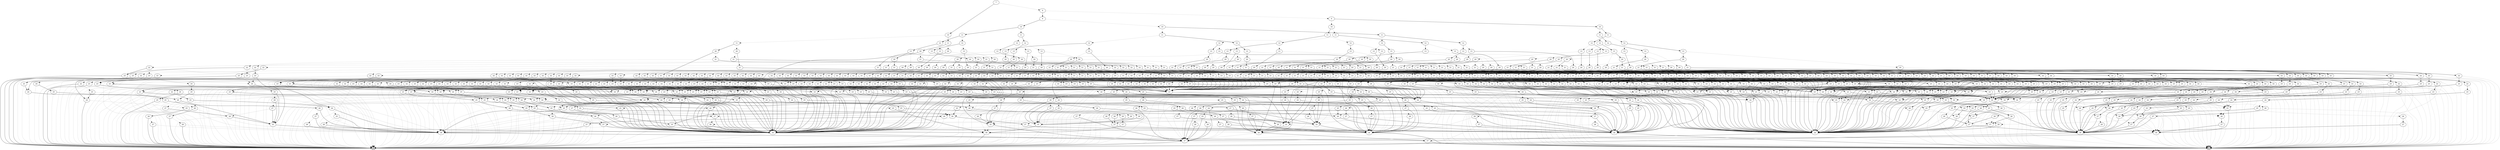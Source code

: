 digraph G {
0 [shape=box, label="0", style=filled, shape=box, height=0.3, width=0.3];
1 [shape=box, label="1", style=filled, shape=box, height=0.3, width=0.3];
20021 [label="7"];
20021 -> 19953 [style=dotted];
20021 -> 20020 [style=filled];
19953 [label="8"];
19953 -> 19823 [style=dotted];
19953 -> 19952 [style=filled];
19823 [label="9"];
19823 -> 19759 [style=dotted];
19823 -> 19822 [style=filled];
19759 [label="10"];
19759 -> 19727 [style=dotted];
19759 -> 19758 [style=filled];
19727 [label="11"];
19727 -> 19711 [style=dotted];
19727 -> 19726 [style=filled];
19711 [label="12"];
19711 -> 19703 [style=dotted];
19711 -> 19710 [style=filled];
19703 [label="13"];
19703 -> 19699 [style=dotted];
19703 -> 19702 [style=filled];
19699 [label="20"];
19699 -> 19697 [style=dotted];
19699 -> 19698 [style=filled];
19697 [label="21"];
19697 -> 18242 [style=dotted];
19697 -> 19696 [style=filled];
18242 [label="22"];
18242 -> 14771 [style=dotted];
18242 -> 14777 [style=filled];
14771 [label="23"];
14771 -> 14770 [style=dotted];
14771 -> 7104 [style=filled];
14770 [label="24"];
14770 -> 14769 [style=dotted];
14770 -> 7104 [style=filled];
14769 [label="25"];
14769 -> 14768 [style=dotted];
14769 -> 7104 [style=filled];
14768 [label="26"];
14768 -> 14767 [style=dotted];
14768 -> 7104 [style=filled];
14767 [label="27"];
14767 -> 14693 [style=dotted];
14767 -> 7104 [style=filled];
14693 [label="28"];
14693 -> 0 [style=dotted];
14693 -> 7104 [style=filled];
7104 [label="36"];
7104 -> 0 [style=dotted];
7104 -> 77 [style=filled];
77 [label="37"];
77 -> 1 [style=dotted];
77 -> 0 [style=filled];
14777 [label="23"];
14777 -> 7104 [style=dotted];
14777 -> 14776 [style=filled];
14776 [label="24"];
14776 -> 14775 [style=dotted];
14776 -> 74 [style=filled];
14775 [label="25"];
14775 -> 14774 [style=dotted];
14775 -> 74 [style=filled];
14774 [label="26"];
14774 -> 7104 [style=dotted];
14774 -> 14773 [style=filled];
14773 [label="27"];
14773 -> 7104 [style=dotted];
14773 -> 74 [style=filled];
74 [label="36"];
74 -> 0 [style=dotted];
74 -> 1 [style=filled];
19696 [label="22"];
19696 -> 16324 [style=dotted];
19696 -> 19695 [style=filled];
16324 [label="23"];
16324 -> 16323 [style=dotted];
16324 -> 8288 [style=filled];
16323 [label="24"];
16323 -> 16322 [style=dotted];
16323 -> 8288 [style=filled];
16322 [label="25"];
16322 -> 16321 [style=dotted];
16322 -> 8288 [style=filled];
16321 [label="26"];
16321 -> 16320 [style=dotted];
16321 -> 8288 [style=filled];
16320 [label="27"];
16320 -> 16319 [style=dotted];
16320 -> 8288 [style=filled];
16319 [label="28"];
16319 -> 8279 [style=dotted];
16319 -> 8288 [style=filled];
8279 [label="36"];
8279 -> 77 [style=dotted];
8279 -> 1 [style=filled];
8288 [label="36"];
8288 -> 77 [style=dotted];
8288 -> 76 [style=filled];
76 [label="37"];
76 -> 0 [style=dotted];
76 -> 1 [style=filled];
19695 [label="23"];
19695 -> 8288 [style=dotted];
19695 -> 19694 [style=filled];
19694 [label="24"];
19694 -> 19693 [style=dotted];
19694 -> 1256 [style=filled];
19693 [label="25"];
19693 -> 19692 [style=dotted];
19693 -> 1256 [style=filled];
19692 [label="26"];
19692 -> 8288 [style=dotted];
19692 -> 19691 [style=filled];
19691 [label="27"];
19691 -> 8288 [style=dotted];
19691 -> 1256 [style=filled];
1256 [label="36"];
1256 -> 77 [style=dotted];
1256 -> 0 [style=filled];
19698 [label="21"];
19698 -> 14772 [style=dotted];
19698 -> 16325 [style=filled];
14772 [label="22"];
14772 -> 14771 [style=dotted];
14772 -> 7104 [style=filled];
16325 [label="22"];
16325 -> 16324 [style=dotted];
16325 -> 8288 [style=filled];
19702 [label="20"];
19702 -> 19700 [style=dotted];
19702 -> 19701 [style=filled];
19700 [label="21"];
19700 -> 18253 [style=dotted];
19700 -> 18792 [style=filled];
18253 [label="22"];
18253 -> 14793 [style=dotted];
18253 -> 14777 [style=filled];
14793 [label="23"];
14793 -> 14792 [style=dotted];
14793 -> 7104 [style=filled];
14792 [label="24"];
14792 -> 14791 [style=dotted];
14792 -> 7104 [style=filled];
14791 [label="25"];
14791 -> 14790 [style=dotted];
14791 -> 7104 [style=filled];
14790 [label="26"];
14790 -> 14789 [style=dotted];
14790 -> 7104 [style=filled];
14789 [label="27"];
14789 -> 0 [style=dotted];
14789 -> 7104 [style=filled];
18792 [label="22"];
18792 -> 15424 [style=dotted];
18792 -> 15408 [style=filled];
15424 [label="23"];
15424 -> 15423 [style=dotted];
15424 -> 7324 [style=filled];
15423 [label="24"];
15423 -> 15422 [style=dotted];
15423 -> 7324 [style=filled];
15422 [label="25"];
15422 -> 15421 [style=dotted];
15422 -> 7324 [style=filled];
15421 [label="26"];
15421 -> 15420 [style=dotted];
15421 -> 7324 [style=filled];
15420 [label="27"];
15420 -> 1 [style=dotted];
15420 -> 7324 [style=filled];
7324 [label="36"];
7324 -> 1 [style=dotted];
7324 -> 76 [style=filled];
15408 [label="23"];
15408 -> 7324 [style=dotted];
15408 -> 15407 [style=filled];
15407 [label="24"];
15407 -> 15406 [style=dotted];
15407 -> 75 [style=filled];
15406 [label="25"];
15406 -> 15405 [style=dotted];
15406 -> 75 [style=filled];
15405 [label="26"];
15405 -> 7324 [style=dotted];
15405 -> 15404 [style=filled];
15404 [label="27"];
15404 -> 7324 [style=dotted];
15404 -> 75 [style=filled];
75 [label="36"];
75 -> 1 [style=dotted];
75 -> 0 [style=filled];
19701 [label="21"];
19701 -> 14794 [style=dotted];
19701 -> 15425 [style=filled];
14794 [label="22"];
14794 -> 14793 [style=dotted];
14794 -> 7104 [style=filled];
15425 [label="22"];
15425 -> 15424 [style=dotted];
15425 -> 7324 [style=filled];
19710 [label="13"];
19710 -> 19706 [style=dotted];
19710 -> 19709 [style=filled];
19706 [label="20"];
19706 -> 19704 [style=dotted];
19706 -> 19705 [style=filled];
19704 [label="21"];
19704 -> 14810 [style=dotted];
19704 -> 15441 [style=filled];
14810 [label="22"];
14810 -> 0 [style=dotted];
14810 -> 14809 [style=filled];
14809 [label="23"];
14809 -> 0 [style=dotted];
14809 -> 14808 [style=filled];
14808 [label="24"];
14808 -> 12520 [style=dotted];
14808 -> 14807 [style=filled];
12520 [label="25"];
12520 -> 12519 [style=dotted];
12520 -> 1317 [style=filled];
12519 [label="26"];
12519 -> 0 [style=dotted];
12519 -> 12518 [style=filled];
12518 [label="27"];
12518 -> 0 [style=dotted];
12518 -> 1317 [style=filled];
1317 [label="36"];
1317 -> 0 [style=dotted];
1317 -> 76 [style=filled];
14807 [label="25"];
14807 -> 1317 [style=dotted];
14807 -> 14806 [style=filled];
14806 [label="26"];
14806 -> 1317 [style=dotted];
14806 -> 14805 [style=filled];
14805 [label="27"];
14805 -> 1317 [style=dotted];
14805 -> 74 [style=filled];
15441 [label="22"];
15441 -> 1 [style=dotted];
15441 -> 15440 [style=filled];
15440 [label="23"];
15440 -> 1 [style=dotted];
15440 -> 15439 [style=filled];
15439 [label="24"];
15439 -> 12529 [style=dotted];
15439 -> 15438 [style=filled];
12529 [label="25"];
12529 -> 12528 [style=dotted];
12529 -> 1340 [style=filled];
12528 [label="26"];
12528 -> 1 [style=dotted];
12528 -> 12527 [style=filled];
12527 [label="27"];
12527 -> 1 [style=dotted];
12527 -> 1340 [style=filled];
1340 [label="36"];
1340 -> 1 [style=dotted];
1340 -> 77 [style=filled];
15438 [label="25"];
15438 -> 1340 [style=dotted];
15438 -> 15437 [style=filled];
15437 [label="26"];
15437 -> 1340 [style=dotted];
15437 -> 15436 [style=filled];
15436 [label="27"];
15436 -> 1340 [style=dotted];
15436 -> 75 [style=filled];
19705 [label="21"];
19705 -> 16070 [style=dotted];
19705 -> 16331 [style=filled];
16070 [label="22"];
16070 -> 0 [style=dotted];
16070 -> 15333 [style=filled];
15333 [label="23"];
15333 -> 0 [style=dotted];
15333 -> 15100 [style=filled];
15100 [label="24"];
15100 -> 0 [style=dotted];
15100 -> 14941 [style=filled];
14941 [label="25"];
14941 -> 0 [style=dotted];
14941 -> 14848 [style=filled];
14848 [label="26"];
14848 -> 0 [style=dotted];
14848 -> 14789 [style=filled];
16331 [label="22"];
16331 -> 1 [style=dotted];
16331 -> 15964 [style=filled];
15964 [label="23"];
15964 -> 1 [style=dotted];
15964 -> 15731 [style=filled];
15731 [label="24"];
15731 -> 1 [style=dotted];
15731 -> 15572 [style=filled];
15572 [label="25"];
15572 -> 1 [style=dotted];
15572 -> 15479 [style=filled];
15479 [label="26"];
15479 -> 1 [style=dotted];
15479 -> 15420 [style=filled];
19709 [label="20"];
19709 -> 19707 [style=dotted];
19709 -> 19708 [style=filled];
19707 [label="21"];
19707 -> 14825 [style=dotted];
19707 -> 15456 [style=filled];
14825 [label="22"];
14825 -> 0 [style=dotted];
14825 -> 14824 [style=filled];
14824 [label="23"];
14824 -> 0 [style=dotted];
14824 -> 14823 [style=filled];
14823 [label="24"];
14823 -> 12520 [style=dotted];
14823 -> 14822 [style=filled];
14822 [label="25"];
14822 -> 1317 [style=dotted];
14822 -> 14821 [style=filled];
14821 [label="26"];
14821 -> 1317 [style=dotted];
14821 -> 14820 [style=filled];
14820 [label="27"];
14820 -> 14819 [style=dotted];
14820 -> 74 [style=filled];
14819 [label="28"];
14819 -> 1317 [style=dotted];
14819 -> 74 [style=filled];
15456 [label="22"];
15456 -> 1 [style=dotted];
15456 -> 15455 [style=filled];
15455 [label="23"];
15455 -> 1 [style=dotted];
15455 -> 15454 [style=filled];
15454 [label="24"];
15454 -> 12529 [style=dotted];
15454 -> 15453 [style=filled];
15453 [label="25"];
15453 -> 1340 [style=dotted];
15453 -> 15452 [style=filled];
15452 [label="26"];
15452 -> 1340 [style=dotted];
15452 -> 15451 [style=filled];
15451 [label="27"];
15451 -> 15450 [style=dotted];
15451 -> 75 [style=filled];
15450 [label="28"];
15450 -> 1340 [style=dotted];
15450 -> 75 [style=filled];
19708 [label="21"];
19708 -> 16073 [style=dotted];
19708 -> 16334 [style=filled];
16073 [label="22"];
16073 -> 0 [style=dotted];
16073 -> 15327 [style=filled];
15327 [label="23"];
15327 -> 0 [style=dotted];
15327 -> 15092 [style=filled];
15092 [label="24"];
15092 -> 0 [style=dotted];
15092 -> 14931 [style=filled];
14931 [label="25"];
14931 -> 0 [style=dotted];
14931 -> 14836 [style=filled];
14836 [label="26"];
14836 -> 0 [style=dotted];
14836 -> 14767 [style=filled];
16334 [label="22"];
16334 -> 1 [style=dotted];
16334 -> 15958 [style=filled];
15958 [label="23"];
15958 -> 1 [style=dotted];
15958 -> 15723 [style=filled];
15723 [label="24"];
15723 -> 1 [style=dotted];
15723 -> 15562 [style=filled];
15562 [label="25"];
15562 -> 1 [style=dotted];
15562 -> 15467 [style=filled];
15467 [label="26"];
15467 -> 1 [style=dotted];
15467 -> 15398 [style=filled];
15398 [label="27"];
15398 -> 14703 [style=dotted];
15398 -> 7324 [style=filled];
14703 [label="28"];
14703 -> 1 [style=dotted];
14703 -> 7324 [style=filled];
19726 [label="12"];
19726 -> 19718 [style=dotted];
19726 -> 19725 [style=filled];
19718 [label="13"];
19718 -> 19714 [style=dotted];
19718 -> 19717 [style=filled];
19714 [label="20"];
19714 -> 19712 [style=dotted];
19714 -> 19713 [style=filled];
19712 [label="21"];
19712 -> 18281 [style=dotted];
19712 -> 18820 [style=filled];
18281 [label="22"];
18281 -> 14839 [style=dotted];
18281 -> 14777 [style=filled];
14839 [label="23"];
14839 -> 14838 [style=dotted];
14839 -> 7104 [style=filled];
14838 [label="24"];
14838 -> 14837 [style=dotted];
14838 -> 7104 [style=filled];
14837 [label="25"];
14837 -> 14836 [style=dotted];
14837 -> 7104 [style=filled];
18820 [label="22"];
18820 -> 15470 [style=dotted];
18820 -> 15408 [style=filled];
15470 [label="23"];
15470 -> 15469 [style=dotted];
15470 -> 7324 [style=filled];
15469 [label="24"];
15469 -> 15468 [style=dotted];
15469 -> 7324 [style=filled];
15468 [label="25"];
15468 -> 15467 [style=dotted];
15468 -> 7324 [style=filled];
19713 [label="21"];
19713 -> 14840 [style=dotted];
19713 -> 15471 [style=filled];
14840 [label="22"];
14840 -> 14839 [style=dotted];
14840 -> 7104 [style=filled];
15471 [label="22"];
15471 -> 15470 [style=dotted];
15471 -> 7324 [style=filled];
19717 [label="20"];
19717 -> 19715 [style=dotted];
19717 -> 19716 [style=filled];
19715 [label="21"];
19715 -> 18290 [style=dotted];
19715 -> 18829 [style=filled];
18290 [label="22"];
18290 -> 14851 [style=dotted];
18290 -> 14777 [style=filled];
14851 [label="23"];
14851 -> 14850 [style=dotted];
14851 -> 7104 [style=filled];
14850 [label="24"];
14850 -> 14849 [style=dotted];
14850 -> 7104 [style=filled];
14849 [label="25"];
14849 -> 14848 [style=dotted];
14849 -> 7104 [style=filled];
18829 [label="22"];
18829 -> 15482 [style=dotted];
18829 -> 15408 [style=filled];
15482 [label="23"];
15482 -> 15481 [style=dotted];
15482 -> 7324 [style=filled];
15481 [label="24"];
15481 -> 15480 [style=dotted];
15481 -> 7324 [style=filled];
15480 [label="25"];
15480 -> 15479 [style=dotted];
15480 -> 7324 [style=filled];
19716 [label="21"];
19716 -> 14852 [style=dotted];
19716 -> 15483 [style=filled];
14852 [label="22"];
14852 -> 14851 [style=dotted];
14852 -> 7104 [style=filled];
15483 [label="22"];
15483 -> 15482 [style=dotted];
15483 -> 7324 [style=filled];
19725 [label="13"];
19725 -> 19721 [style=dotted];
19725 -> 19724 [style=filled];
19721 [label="20"];
19721 -> 19719 [style=dotted];
19721 -> 19720 [style=filled];
19719 [label="21"];
19719 -> 14865 [style=dotted];
19719 -> 15496 [style=filled];
14865 [label="22"];
14865 -> 0 [style=dotted];
14865 -> 14864 [style=filled];
14864 [label="23"];
14864 -> 0 [style=dotted];
14864 -> 14863 [style=filled];
14863 [label="24"];
14863 -> 12520 [style=dotted];
14863 -> 14862 [style=filled];
14862 [label="25"];
14862 -> 1317 [style=dotted];
14862 -> 14861 [style=filled];
14861 [label="26"];
14861 -> 14805 [style=dotted];
14861 -> 74 [style=filled];
15496 [label="22"];
15496 -> 1 [style=dotted];
15496 -> 15495 [style=filled];
15495 [label="23"];
15495 -> 1 [style=dotted];
15495 -> 15494 [style=filled];
15494 [label="24"];
15494 -> 12529 [style=dotted];
15494 -> 15493 [style=filled];
15493 [label="25"];
15493 -> 1340 [style=dotted];
15493 -> 15492 [style=filled];
15492 [label="26"];
15492 -> 15436 [style=dotted];
15492 -> 75 [style=filled];
19720 [label="21"];
19720 -> 16083 [style=dotted];
19720 -> 16344 [style=filled];
16083 [label="22"];
16083 -> 0 [style=dotted];
16083 -> 15306 [style=filled];
15306 [label="23"];
15306 -> 0 [style=dotted];
15306 -> 15059 [style=filled];
15059 [label="24"];
15059 -> 0 [style=dotted];
15059 -> 14898 [style=filled];
14898 [label="25"];
14898 -> 0 [style=dotted];
14898 -> 14790 [style=filled];
16344 [label="22"];
16344 -> 1 [style=dotted];
16344 -> 15937 [style=filled];
15937 [label="23"];
15937 -> 1 [style=dotted];
15937 -> 15690 [style=filled];
15690 [label="24"];
15690 -> 1 [style=dotted];
15690 -> 15529 [style=filled];
15529 [label="25"];
15529 -> 1 [style=dotted];
15529 -> 15421 [style=filled];
19724 [label="20"];
19724 -> 19722 [style=dotted];
19724 -> 19723 [style=filled];
19722 [label="21"];
19722 -> 14877 [style=dotted];
19722 -> 15508 [style=filled];
14877 [label="22"];
14877 -> 0 [style=dotted];
14877 -> 14876 [style=filled];
14876 [label="23"];
14876 -> 0 [style=dotted];
14876 -> 14875 [style=filled];
14875 [label="24"];
14875 -> 12520 [style=dotted];
14875 -> 14874 [style=filled];
14874 [label="25"];
14874 -> 1317 [style=dotted];
14874 -> 14873 [style=filled];
14873 [label="26"];
14873 -> 14820 [style=dotted];
14873 -> 74 [style=filled];
15508 [label="22"];
15508 -> 1 [style=dotted];
15508 -> 15507 [style=filled];
15507 [label="23"];
15507 -> 1 [style=dotted];
15507 -> 15506 [style=filled];
15506 [label="24"];
15506 -> 12529 [style=dotted];
15506 -> 15505 [style=filled];
15505 [label="25"];
15505 -> 1340 [style=dotted];
15505 -> 15504 [style=filled];
15504 [label="26"];
15504 -> 15451 [style=dotted];
15504 -> 75 [style=filled];
19723 [label="21"];
19723 -> 16086 [style=dotted];
19723 -> 16347 [style=filled];
16086 [label="22"];
16086 -> 0 [style=dotted];
16086 -> 15300 [style=filled];
15300 [label="23"];
15300 -> 0 [style=dotted];
15300 -> 15051 [style=filled];
15051 [label="24"];
15051 -> 0 [style=dotted];
15051 -> 14888 [style=filled];
14888 [label="25"];
14888 -> 0 [style=dotted];
14888 -> 14768 [style=filled];
16347 [label="22"];
16347 -> 1 [style=dotted];
16347 -> 15931 [style=filled];
15931 [label="23"];
15931 -> 1 [style=dotted];
15931 -> 15682 [style=filled];
15682 [label="24"];
15682 -> 1 [style=dotted];
15682 -> 15519 [style=filled];
15519 [label="25"];
15519 -> 1 [style=dotted];
15519 -> 15399 [style=filled];
15399 [label="26"];
15399 -> 15398 [style=dotted];
15399 -> 7324 [style=filled];
19758 [label="11"];
19758 -> 19742 [style=dotted];
19758 -> 19757 [style=filled];
19742 [label="12"];
19742 -> 19734 [style=dotted];
19742 -> 19741 [style=filled];
19734 [label="13"];
19734 -> 19730 [style=dotted];
19734 -> 19733 [style=filled];
19730 [label="20"];
19730 -> 19728 [style=dotted];
19730 -> 19729 [style=filled];
19728 [label="21"];
19728 -> 18315 [style=dotted];
19728 -> 18854 [style=filled];
18315 [label="22"];
18315 -> 14890 [style=dotted];
18315 -> 14777 [style=filled];
14890 [label="23"];
14890 -> 14889 [style=dotted];
14890 -> 7104 [style=filled];
14889 [label="24"];
14889 -> 14888 [style=dotted];
14889 -> 7104 [style=filled];
18854 [label="22"];
18854 -> 15521 [style=dotted];
18854 -> 15408 [style=filled];
15521 [label="23"];
15521 -> 15520 [style=dotted];
15521 -> 7324 [style=filled];
15520 [label="24"];
15520 -> 15519 [style=dotted];
15520 -> 7324 [style=filled];
19729 [label="21"];
19729 -> 14891 [style=dotted];
19729 -> 15522 [style=filled];
14891 [label="22"];
14891 -> 14890 [style=dotted];
14891 -> 7104 [style=filled];
15522 [label="22"];
15522 -> 15521 [style=dotted];
15522 -> 7324 [style=filled];
19733 [label="20"];
19733 -> 19731 [style=dotted];
19733 -> 19732 [style=filled];
19731 [label="21"];
19731 -> 18323 [style=dotted];
19731 -> 18862 [style=filled];
18323 [label="22"];
18323 -> 14900 [style=dotted];
18323 -> 14777 [style=filled];
14900 [label="23"];
14900 -> 14899 [style=dotted];
14900 -> 7104 [style=filled];
14899 [label="24"];
14899 -> 14898 [style=dotted];
14899 -> 7104 [style=filled];
18862 [label="22"];
18862 -> 15531 [style=dotted];
18862 -> 15408 [style=filled];
15531 [label="23"];
15531 -> 15530 [style=dotted];
15531 -> 7324 [style=filled];
15530 [label="24"];
15530 -> 15529 [style=dotted];
15530 -> 7324 [style=filled];
19732 [label="21"];
19732 -> 14901 [style=dotted];
19732 -> 15532 [style=filled];
14901 [label="22"];
14901 -> 14900 [style=dotted];
14901 -> 7104 [style=filled];
15532 [label="22"];
15532 -> 15531 [style=dotted];
15532 -> 7324 [style=filled];
19741 [label="13"];
19741 -> 19737 [style=dotted];
19741 -> 19740 [style=filled];
19737 [label="20"];
19737 -> 19735 [style=dotted];
19737 -> 19736 [style=filled];
19735 [label="21"];
19735 -> 14912 [style=dotted];
19735 -> 15543 [style=filled];
14912 [label="22"];
14912 -> 0 [style=dotted];
14912 -> 14911 [style=filled];
14911 [label="23"];
14911 -> 0 [style=dotted];
14911 -> 14910 [style=filled];
14910 [label="24"];
14910 -> 12520 [style=dotted];
14910 -> 14909 [style=filled];
14909 [label="25"];
14909 -> 14806 [style=dotted];
14909 -> 74 [style=filled];
15543 [label="22"];
15543 -> 1 [style=dotted];
15543 -> 15542 [style=filled];
15542 [label="23"];
15542 -> 1 [style=dotted];
15542 -> 15541 [style=filled];
15541 [label="24"];
15541 -> 12529 [style=dotted];
15541 -> 15540 [style=filled];
15540 [label="25"];
15540 -> 15437 [style=dotted];
15540 -> 75 [style=filled];
19736 [label="21"];
19736 -> 16097 [style=dotted];
19736 -> 16358 [style=filled];
16097 [label="22"];
16097 -> 0 [style=dotted];
16097 -> 15278 [style=filled];
15278 [label="23"];
15278 -> 0 [style=dotted];
15278 -> 15021 [style=filled];
15021 [label="24"];
15021 -> 0 [style=dotted];
15021 -> 14849 [style=filled];
16358 [label="22"];
16358 -> 1 [style=dotted];
16358 -> 15909 [style=filled];
15909 [label="23"];
15909 -> 1 [style=dotted];
15909 -> 15652 [style=filled];
15652 [label="24"];
15652 -> 1 [style=dotted];
15652 -> 15480 [style=filled];
19740 [label="20"];
19740 -> 19738 [style=dotted];
19740 -> 19739 [style=filled];
19738 [label="21"];
19738 -> 14922 [style=dotted];
19738 -> 15553 [style=filled];
14922 [label="22"];
14922 -> 0 [style=dotted];
14922 -> 14921 [style=filled];
14921 [label="23"];
14921 -> 0 [style=dotted];
14921 -> 14920 [style=filled];
14920 [label="24"];
14920 -> 12520 [style=dotted];
14920 -> 14919 [style=filled];
14919 [label="25"];
14919 -> 14821 [style=dotted];
14919 -> 74 [style=filled];
15553 [label="22"];
15553 -> 1 [style=dotted];
15553 -> 15552 [style=filled];
15552 [label="23"];
15552 -> 1 [style=dotted];
15552 -> 15551 [style=filled];
15551 [label="24"];
15551 -> 12529 [style=dotted];
15551 -> 15550 [style=filled];
15550 [label="25"];
15550 -> 15452 [style=dotted];
15550 -> 75 [style=filled];
19739 [label="21"];
19739 -> 16100 [style=dotted];
19739 -> 16361 [style=filled];
16100 [label="22"];
16100 -> 0 [style=dotted];
16100 -> 15272 [style=filled];
15272 [label="23"];
15272 -> 0 [style=dotted];
15272 -> 15013 [style=filled];
15013 [label="24"];
15013 -> 0 [style=dotted];
15013 -> 14837 [style=filled];
16361 [label="22"];
16361 -> 1 [style=dotted];
16361 -> 15903 [style=filled];
15903 [label="23"];
15903 -> 1 [style=dotted];
15903 -> 15644 [style=filled];
15644 [label="24"];
15644 -> 1 [style=dotted];
15644 -> 15468 [style=filled];
19757 [label="12"];
19757 -> 19749 [style=dotted];
19757 -> 19756 [style=filled];
19749 [label="13"];
19749 -> 19745 [style=dotted];
19749 -> 19748 [style=filled];
19745 [label="20"];
19745 -> 19743 [style=dotted];
19745 -> 19744 [style=filled];
19743 [label="21"];
19743 -> 18346 [style=dotted];
19743 -> 18885 [style=filled];
18346 [label="22"];
18346 -> 14933 [style=dotted];
18346 -> 14777 [style=filled];
14933 [label="23"];
14933 -> 14932 [style=dotted];
14933 -> 7104 [style=filled];
14932 [label="24"];
14932 -> 14931 [style=dotted];
14932 -> 7104 [style=filled];
18885 [label="22"];
18885 -> 15564 [style=dotted];
18885 -> 15408 [style=filled];
15564 [label="23"];
15564 -> 15563 [style=dotted];
15564 -> 7324 [style=filled];
15563 [label="24"];
15563 -> 15562 [style=dotted];
15563 -> 7324 [style=filled];
19744 [label="21"];
19744 -> 14934 [style=dotted];
19744 -> 15565 [style=filled];
14934 [label="22"];
14934 -> 14933 [style=dotted];
14934 -> 7104 [style=filled];
15565 [label="22"];
15565 -> 15564 [style=dotted];
15565 -> 7324 [style=filled];
19748 [label="20"];
19748 -> 19746 [style=dotted];
19748 -> 19747 [style=filled];
19746 [label="21"];
19746 -> 18354 [style=dotted];
19746 -> 18893 [style=filled];
18354 [label="22"];
18354 -> 14943 [style=dotted];
18354 -> 14777 [style=filled];
14943 [label="23"];
14943 -> 14942 [style=dotted];
14943 -> 7104 [style=filled];
14942 [label="24"];
14942 -> 14941 [style=dotted];
14942 -> 7104 [style=filled];
18893 [label="22"];
18893 -> 15574 [style=dotted];
18893 -> 15408 [style=filled];
15574 [label="23"];
15574 -> 15573 [style=dotted];
15574 -> 7324 [style=filled];
15573 [label="24"];
15573 -> 15572 [style=dotted];
15573 -> 7324 [style=filled];
19747 [label="21"];
19747 -> 14944 [style=dotted];
19747 -> 15575 [style=filled];
14944 [label="22"];
14944 -> 14943 [style=dotted];
14944 -> 7104 [style=filled];
15575 [label="22"];
15575 -> 15574 [style=dotted];
15575 -> 7324 [style=filled];
19756 [label="13"];
19756 -> 19752 [style=dotted];
19756 -> 19755 [style=filled];
19752 [label="20"];
19752 -> 19750 [style=dotted];
19752 -> 19751 [style=filled];
19750 [label="21"];
19750 -> 14955 [style=dotted];
19750 -> 15586 [style=filled];
14955 [label="22"];
14955 -> 0 [style=dotted];
14955 -> 14954 [style=filled];
14954 [label="23"];
14954 -> 0 [style=dotted];
14954 -> 14953 [style=filled];
14953 [label="24"];
14953 -> 12520 [style=dotted];
14953 -> 14952 [style=filled];
14952 [label="25"];
14952 -> 14861 [style=dotted];
14952 -> 74 [style=filled];
15586 [label="22"];
15586 -> 1 [style=dotted];
15586 -> 15585 [style=filled];
15585 [label="23"];
15585 -> 1 [style=dotted];
15585 -> 15584 [style=filled];
15584 [label="24"];
15584 -> 12529 [style=dotted];
15584 -> 15583 [style=filled];
15583 [label="25"];
15583 -> 15492 [style=dotted];
15583 -> 75 [style=filled];
19751 [label="21"];
19751 -> 16110 [style=dotted];
19751 -> 16371 [style=filled];
16110 [label="22"];
16110 -> 0 [style=dotted];
16110 -> 15251 [style=filled];
15251 [label="23"];
15251 -> 0 [style=dotted];
15251 -> 14984 [style=filled];
14984 [label="24"];
14984 -> 0 [style=dotted];
14984 -> 14791 [style=filled];
16371 [label="22"];
16371 -> 1 [style=dotted];
16371 -> 15882 [style=filled];
15882 [label="23"];
15882 -> 1 [style=dotted];
15882 -> 15615 [style=filled];
15615 [label="24"];
15615 -> 1 [style=dotted];
15615 -> 15422 [style=filled];
19755 [label="20"];
19755 -> 19753 [style=dotted];
19755 -> 19754 [style=filled];
19753 [label="21"];
19753 -> 14965 [style=dotted];
19753 -> 15596 [style=filled];
14965 [label="22"];
14965 -> 0 [style=dotted];
14965 -> 14964 [style=filled];
14964 [label="23"];
14964 -> 0 [style=dotted];
14964 -> 14963 [style=filled];
14963 [label="24"];
14963 -> 12520 [style=dotted];
14963 -> 14962 [style=filled];
14962 [label="25"];
14962 -> 14873 [style=dotted];
14962 -> 74 [style=filled];
15596 [label="22"];
15596 -> 1 [style=dotted];
15596 -> 15595 [style=filled];
15595 [label="23"];
15595 -> 1 [style=dotted];
15595 -> 15594 [style=filled];
15594 [label="24"];
15594 -> 12529 [style=dotted];
15594 -> 15593 [style=filled];
15593 [label="25"];
15593 -> 15504 [style=dotted];
15593 -> 75 [style=filled];
19754 [label="21"];
19754 -> 16113 [style=dotted];
19754 -> 16374 [style=filled];
16113 [label="22"];
16113 -> 0 [style=dotted];
16113 -> 15245 [style=filled];
15245 [label="23"];
15245 -> 0 [style=dotted];
15245 -> 14976 [style=filled];
14976 [label="24"];
14976 -> 0 [style=dotted];
14976 -> 14769 [style=filled];
16374 [label="22"];
16374 -> 1 [style=dotted];
16374 -> 15876 [style=filled];
15876 [label="23"];
15876 -> 1 [style=dotted];
15876 -> 15607 [style=filled];
15607 [label="24"];
15607 -> 1 [style=dotted];
15607 -> 15400 [style=filled];
15400 [label="25"];
15400 -> 15399 [style=dotted];
15400 -> 7324 [style=filled];
19822 [label="10"];
19822 -> 19790 [style=dotted];
19822 -> 19821 [style=filled];
19790 [label="11"];
19790 -> 19774 [style=dotted];
19790 -> 19789 [style=filled];
19774 [label="12"];
19774 -> 19766 [style=dotted];
19774 -> 19773 [style=filled];
19766 [label="13"];
19766 -> 19762 [style=dotted];
19766 -> 19765 [style=filled];
19762 [label="20"];
19762 -> 19760 [style=dotted];
19762 -> 19761 [style=filled];
19760 [label="21"];
19760 -> 18379 [style=dotted];
19760 -> 18918 [style=filled];
18379 [label="22"];
18379 -> 14977 [style=dotted];
18379 -> 14777 [style=filled];
14977 [label="23"];
14977 -> 14976 [style=dotted];
14977 -> 7104 [style=filled];
18918 [label="22"];
18918 -> 15608 [style=dotted];
18918 -> 15408 [style=filled];
15608 [label="23"];
15608 -> 15607 [style=dotted];
15608 -> 7324 [style=filled];
19761 [label="21"];
19761 -> 14978 [style=dotted];
19761 -> 15609 [style=filled];
14978 [label="22"];
14978 -> 14977 [style=dotted];
14978 -> 7104 [style=filled];
15609 [label="22"];
15609 -> 15608 [style=dotted];
15609 -> 7324 [style=filled];
19765 [label="20"];
19765 -> 19763 [style=dotted];
19765 -> 19764 [style=filled];
19763 [label="21"];
19763 -> 18386 [style=dotted];
19763 -> 18925 [style=filled];
18386 [label="22"];
18386 -> 14985 [style=dotted];
18386 -> 14777 [style=filled];
14985 [label="23"];
14985 -> 14984 [style=dotted];
14985 -> 7104 [style=filled];
18925 [label="22"];
18925 -> 15616 [style=dotted];
18925 -> 15408 [style=filled];
15616 [label="23"];
15616 -> 15615 [style=dotted];
15616 -> 7324 [style=filled];
19764 [label="21"];
19764 -> 14986 [style=dotted];
19764 -> 15617 [style=filled];
14986 [label="22"];
14986 -> 14985 [style=dotted];
14986 -> 7104 [style=filled];
15617 [label="22"];
15617 -> 15616 [style=dotted];
15617 -> 7324 [style=filled];
19773 [label="13"];
19773 -> 19769 [style=dotted];
19773 -> 19772 [style=filled];
19769 [label="20"];
19769 -> 19767 [style=dotted];
19769 -> 19768 [style=filled];
19767 [label="21"];
19767 -> 14996 [style=dotted];
19767 -> 15627 [style=filled];
14996 [label="22"];
14996 -> 0 [style=dotted];
14996 -> 14995 [style=filled];
14995 [label="23"];
14995 -> 0 [style=dotted];
14995 -> 14994 [style=filled];
14994 [label="24"];
14994 -> 14993 [style=dotted];
14994 -> 74 [style=filled];
14993 [label="25"];
14993 -> 12519 [style=dotted];
14993 -> 14806 [style=filled];
15627 [label="22"];
15627 -> 1 [style=dotted];
15627 -> 15626 [style=filled];
15626 [label="23"];
15626 -> 1 [style=dotted];
15626 -> 15625 [style=filled];
15625 [label="24"];
15625 -> 15624 [style=dotted];
15625 -> 75 [style=filled];
15624 [label="25"];
15624 -> 12528 [style=dotted];
15624 -> 15437 [style=filled];
19768 [label="21"];
19768 -> 16125 [style=dotted];
19768 -> 16386 [style=filled];
16125 [label="22"];
16125 -> 0 [style=dotted];
16125 -> 15222 [style=filled];
15222 [label="23"];
15222 -> 0 [style=dotted];
15222 -> 14942 [style=filled];
16386 [label="22"];
16386 -> 1 [style=dotted];
16386 -> 15853 [style=filled];
15853 [label="23"];
15853 -> 1 [style=dotted];
15853 -> 15573 [style=filled];
19772 [label="20"];
19772 -> 19770 [style=dotted];
19772 -> 19771 [style=filled];
19770 [label="21"];
19770 -> 15005 [style=dotted];
19770 -> 15636 [style=filled];
15005 [label="22"];
15005 -> 0 [style=dotted];
15005 -> 15004 [style=filled];
15004 [label="23"];
15004 -> 0 [style=dotted];
15004 -> 15003 [style=filled];
15003 [label="24"];
15003 -> 15002 [style=dotted];
15003 -> 74 [style=filled];
15002 [label="25"];
15002 -> 12519 [style=dotted];
15002 -> 14821 [style=filled];
15636 [label="22"];
15636 -> 1 [style=dotted];
15636 -> 15635 [style=filled];
15635 [label="23"];
15635 -> 1 [style=dotted];
15635 -> 15634 [style=filled];
15634 [label="24"];
15634 -> 15633 [style=dotted];
15634 -> 75 [style=filled];
15633 [label="25"];
15633 -> 12528 [style=dotted];
15633 -> 15452 [style=filled];
19771 [label="21"];
19771 -> 16128 [style=dotted];
19771 -> 16389 [style=filled];
16128 [label="22"];
16128 -> 0 [style=dotted];
16128 -> 15216 [style=filled];
15216 [label="23"];
15216 -> 0 [style=dotted];
15216 -> 14932 [style=filled];
16389 [label="22"];
16389 -> 1 [style=dotted];
16389 -> 15847 [style=filled];
15847 [label="23"];
15847 -> 1 [style=dotted];
15847 -> 15563 [style=filled];
19789 [label="12"];
19789 -> 19781 [style=dotted];
19789 -> 19788 [style=filled];
19781 [label="13"];
19781 -> 19777 [style=dotted];
19781 -> 19780 [style=filled];
19777 [label="20"];
19777 -> 19775 [style=dotted];
19777 -> 19776 [style=filled];
19775 [label="21"];
19775 -> 18410 [style=dotted];
19775 -> 18949 [style=filled];
18410 [label="22"];
18410 -> 15014 [style=dotted];
18410 -> 14777 [style=filled];
15014 [label="23"];
15014 -> 15013 [style=dotted];
15014 -> 7104 [style=filled];
18949 [label="22"];
18949 -> 15645 [style=dotted];
18949 -> 15408 [style=filled];
15645 [label="23"];
15645 -> 15644 [style=dotted];
15645 -> 7324 [style=filled];
19776 [label="21"];
19776 -> 15015 [style=dotted];
19776 -> 15646 [style=filled];
15015 [label="22"];
15015 -> 15014 [style=dotted];
15015 -> 7104 [style=filled];
15646 [label="22"];
15646 -> 15645 [style=dotted];
15646 -> 7324 [style=filled];
19780 [label="20"];
19780 -> 19778 [style=dotted];
19780 -> 19779 [style=filled];
19778 [label="21"];
19778 -> 18417 [style=dotted];
19778 -> 18956 [style=filled];
18417 [label="22"];
18417 -> 15022 [style=dotted];
18417 -> 14777 [style=filled];
15022 [label="23"];
15022 -> 15021 [style=dotted];
15022 -> 7104 [style=filled];
18956 [label="22"];
18956 -> 15653 [style=dotted];
18956 -> 15408 [style=filled];
15653 [label="23"];
15653 -> 15652 [style=dotted];
15653 -> 7324 [style=filled];
19779 [label="21"];
19779 -> 15023 [style=dotted];
19779 -> 15654 [style=filled];
15023 [label="22"];
15023 -> 15022 [style=dotted];
15023 -> 7104 [style=filled];
15654 [label="22"];
15654 -> 15653 [style=dotted];
15654 -> 7324 [style=filled];
19788 [label="13"];
19788 -> 19784 [style=dotted];
19788 -> 19787 [style=filled];
19784 [label="20"];
19784 -> 19782 [style=dotted];
19784 -> 19783 [style=filled];
19782 [label="21"];
19782 -> 15033 [style=dotted];
19782 -> 15664 [style=filled];
15033 [label="22"];
15033 -> 0 [style=dotted];
15033 -> 15032 [style=filled];
15032 [label="23"];
15032 -> 0 [style=dotted];
15032 -> 15031 [style=filled];
15031 [label="24"];
15031 -> 15030 [style=dotted];
15031 -> 74 [style=filled];
15030 [label="25"];
15030 -> 12519 [style=dotted];
15030 -> 14861 [style=filled];
15664 [label="22"];
15664 -> 1 [style=dotted];
15664 -> 15663 [style=filled];
15663 [label="23"];
15663 -> 1 [style=dotted];
15663 -> 15662 [style=filled];
15662 [label="24"];
15662 -> 15661 [style=dotted];
15662 -> 75 [style=filled];
15661 [label="25"];
15661 -> 12528 [style=dotted];
15661 -> 15492 [style=filled];
19783 [label="21"];
19783 -> 16138 [style=dotted];
19783 -> 16399 [style=filled];
16138 [label="22"];
16138 -> 0 [style=dotted];
16138 -> 15195 [style=filled];
15195 [label="23"];
15195 -> 0 [style=dotted];
15195 -> 14899 [style=filled];
16399 [label="22"];
16399 -> 1 [style=dotted];
16399 -> 15826 [style=filled];
15826 [label="23"];
15826 -> 1 [style=dotted];
15826 -> 15530 [style=filled];
19787 [label="20"];
19787 -> 19785 [style=dotted];
19787 -> 19786 [style=filled];
19785 [label="21"];
19785 -> 15042 [style=dotted];
19785 -> 15673 [style=filled];
15042 [label="22"];
15042 -> 0 [style=dotted];
15042 -> 15041 [style=filled];
15041 [label="23"];
15041 -> 0 [style=dotted];
15041 -> 15040 [style=filled];
15040 [label="24"];
15040 -> 15039 [style=dotted];
15040 -> 74 [style=filled];
15039 [label="25"];
15039 -> 12519 [style=dotted];
15039 -> 14873 [style=filled];
15673 [label="22"];
15673 -> 1 [style=dotted];
15673 -> 15672 [style=filled];
15672 [label="23"];
15672 -> 1 [style=dotted];
15672 -> 15671 [style=filled];
15671 [label="24"];
15671 -> 15670 [style=dotted];
15671 -> 75 [style=filled];
15670 [label="25"];
15670 -> 12528 [style=dotted];
15670 -> 15504 [style=filled];
19786 [label="21"];
19786 -> 16141 [style=dotted];
19786 -> 16402 [style=filled];
16141 [label="22"];
16141 -> 0 [style=dotted];
16141 -> 15189 [style=filled];
15189 [label="23"];
15189 -> 0 [style=dotted];
15189 -> 14889 [style=filled];
16402 [label="22"];
16402 -> 1 [style=dotted];
16402 -> 15820 [style=filled];
15820 [label="23"];
15820 -> 1 [style=dotted];
15820 -> 15520 [style=filled];
19821 [label="11"];
19821 -> 19805 [style=dotted];
19821 -> 19820 [style=filled];
19805 [label="12"];
19805 -> 19797 [style=dotted];
19805 -> 19804 [style=filled];
19797 [label="13"];
19797 -> 19793 [style=dotted];
19797 -> 19796 [style=filled];
19793 [label="20"];
19793 -> 19791 [style=dotted];
19793 -> 19792 [style=filled];
19791 [label="21"];
19791 -> 18442 [style=dotted];
19791 -> 18981 [style=filled];
18442 [label="22"];
18442 -> 15052 [style=dotted];
18442 -> 14777 [style=filled];
15052 [label="23"];
15052 -> 15051 [style=dotted];
15052 -> 7104 [style=filled];
18981 [label="22"];
18981 -> 15683 [style=dotted];
18981 -> 15408 [style=filled];
15683 [label="23"];
15683 -> 15682 [style=dotted];
15683 -> 7324 [style=filled];
19792 [label="21"];
19792 -> 15053 [style=dotted];
19792 -> 15684 [style=filled];
15053 [label="22"];
15053 -> 15052 [style=dotted];
15053 -> 7104 [style=filled];
15684 [label="22"];
15684 -> 15683 [style=dotted];
15684 -> 7324 [style=filled];
19796 [label="20"];
19796 -> 19794 [style=dotted];
19796 -> 19795 [style=filled];
19794 [label="21"];
19794 -> 18449 [style=dotted];
19794 -> 18988 [style=filled];
18449 [label="22"];
18449 -> 15060 [style=dotted];
18449 -> 14777 [style=filled];
15060 [label="23"];
15060 -> 15059 [style=dotted];
15060 -> 7104 [style=filled];
18988 [label="22"];
18988 -> 15691 [style=dotted];
18988 -> 15408 [style=filled];
15691 [label="23"];
15691 -> 15690 [style=dotted];
15691 -> 7324 [style=filled];
19795 [label="21"];
19795 -> 15061 [style=dotted];
19795 -> 15692 [style=filled];
15061 [label="22"];
15061 -> 15060 [style=dotted];
15061 -> 7104 [style=filled];
15692 [label="22"];
15692 -> 15691 [style=dotted];
15692 -> 7324 [style=filled];
19804 [label="13"];
19804 -> 19800 [style=dotted];
19804 -> 19803 [style=filled];
19800 [label="20"];
19800 -> 19798 [style=dotted];
19800 -> 19799 [style=filled];
19798 [label="21"];
19798 -> 15073 [style=dotted];
19798 -> 15704 [style=filled];
15073 [label="22"];
15073 -> 0 [style=dotted];
15073 -> 15072 [style=filled];
15072 [label="23"];
15072 -> 0 [style=dotted];
15072 -> 15071 [style=filled];
15071 [label="24"];
15071 -> 15070 [style=dotted];
15071 -> 74 [style=filled];
15070 [label="25"];
15070 -> 15069 [style=dotted];
15070 -> 74 [style=filled];
15069 [label="26"];
15069 -> 0 [style=dotted];
15069 -> 15068 [style=filled];
15068 [label="27"];
15068 -> 0 [style=dotted];
15068 -> 74 [style=filled];
15704 [label="22"];
15704 -> 1 [style=dotted];
15704 -> 15703 [style=filled];
15703 [label="23"];
15703 -> 1 [style=dotted];
15703 -> 15702 [style=filled];
15702 [label="24"];
15702 -> 15701 [style=dotted];
15702 -> 75 [style=filled];
15701 [label="25"];
15701 -> 15700 [style=dotted];
15701 -> 75 [style=filled];
15700 [label="26"];
15700 -> 1 [style=dotted];
15700 -> 15699 [style=filled];
15699 [label="27"];
15699 -> 1 [style=dotted];
15699 -> 75 [style=filled];
19799 [label="21"];
19799 -> 16152 [style=dotted];
19799 -> 16413 [style=filled];
16152 [label="22"];
16152 -> 0 [style=dotted];
16152 -> 15167 [style=filled];
15167 [label="23"];
15167 -> 0 [style=dotted];
15167 -> 14850 [style=filled];
16413 [label="22"];
16413 -> 1 [style=dotted];
16413 -> 15798 [style=filled];
15798 [label="23"];
15798 -> 1 [style=dotted];
15798 -> 15481 [style=filled];
19803 [label="20"];
19803 -> 19801 [style=dotted];
19803 -> 19802 [style=filled];
19801 [label="21"];
19801 -> 15084 [style=dotted];
19801 -> 15715 [style=filled];
15084 [label="22"];
15084 -> 0 [style=dotted];
15084 -> 15083 [style=filled];
15083 [label="23"];
15083 -> 0 [style=dotted];
15083 -> 15082 [style=filled];
15082 [label="24"];
15082 -> 15081 [style=dotted];
15082 -> 74 [style=filled];
15081 [label="25"];
15081 -> 15080 [style=dotted];
15081 -> 74 [style=filled];
15080 [label="26"];
15080 -> 0 [style=dotted];
15080 -> 15079 [style=filled];
15079 [label="27"];
15079 -> 14693 [style=dotted];
15079 -> 74 [style=filled];
15715 [label="22"];
15715 -> 1 [style=dotted];
15715 -> 15714 [style=filled];
15714 [label="23"];
15714 -> 1 [style=dotted];
15714 -> 15713 [style=filled];
15713 [label="24"];
15713 -> 15712 [style=dotted];
15713 -> 75 [style=filled];
15712 [label="25"];
15712 -> 15711 [style=dotted];
15712 -> 75 [style=filled];
15711 [label="26"];
15711 -> 1 [style=dotted];
15711 -> 15710 [style=filled];
15710 [label="27"];
15710 -> 14703 [style=dotted];
15710 -> 75 [style=filled];
19802 [label="21"];
19802 -> 16155 [style=dotted];
19802 -> 16416 [style=filled];
16155 [label="22"];
16155 -> 0 [style=dotted];
16155 -> 15161 [style=filled];
15161 [label="23"];
15161 -> 0 [style=dotted];
15161 -> 14838 [style=filled];
16416 [label="22"];
16416 -> 1 [style=dotted];
16416 -> 15792 [style=filled];
15792 [label="23"];
15792 -> 1 [style=dotted];
15792 -> 15469 [style=filled];
19820 [label="12"];
19820 -> 19812 [style=dotted];
19820 -> 19819 [style=filled];
19812 [label="13"];
19812 -> 19808 [style=dotted];
19812 -> 19811 [style=filled];
19808 [label="20"];
19808 -> 19806 [style=dotted];
19808 -> 19807 [style=filled];
19806 [label="21"];
19806 -> 18477 [style=dotted];
19806 -> 19016 [style=filled];
18477 [label="22"];
18477 -> 15093 [style=dotted];
18477 -> 14777 [style=filled];
15093 [label="23"];
15093 -> 15092 [style=dotted];
15093 -> 7104 [style=filled];
19016 [label="22"];
19016 -> 15724 [style=dotted];
19016 -> 15408 [style=filled];
15724 [label="23"];
15724 -> 15723 [style=dotted];
15724 -> 7324 [style=filled];
19807 [label="21"];
19807 -> 15094 [style=dotted];
19807 -> 15725 [style=filled];
15094 [label="22"];
15094 -> 15093 [style=dotted];
15094 -> 7104 [style=filled];
15725 [label="22"];
15725 -> 15724 [style=dotted];
15725 -> 7324 [style=filled];
19811 [label="20"];
19811 -> 19809 [style=dotted];
19811 -> 19810 [style=filled];
19809 [label="21"];
19809 -> 18484 [style=dotted];
19809 -> 19023 [style=filled];
18484 [label="22"];
18484 -> 15101 [style=dotted];
18484 -> 14777 [style=filled];
15101 [label="23"];
15101 -> 15100 [style=dotted];
15101 -> 7104 [style=filled];
19023 [label="22"];
19023 -> 15732 [style=dotted];
19023 -> 15408 [style=filled];
15732 [label="23"];
15732 -> 15731 [style=dotted];
15732 -> 7324 [style=filled];
19810 [label="21"];
19810 -> 15102 [style=dotted];
19810 -> 15733 [style=filled];
15102 [label="22"];
15102 -> 15101 [style=dotted];
15102 -> 7104 [style=filled];
15733 [label="22"];
15733 -> 15732 [style=dotted];
15733 -> 7324 [style=filled];
19819 [label="13"];
19819 -> 19815 [style=dotted];
19819 -> 19818 [style=filled];
19815 [label="20"];
19815 -> 19813 [style=dotted];
19815 -> 19814 [style=filled];
19813 [label="21"];
19813 -> 15113 [style=dotted];
19813 -> 15744 [style=filled];
15113 [label="22"];
15113 -> 0 [style=dotted];
15113 -> 15112 [style=filled];
15112 [label="23"];
15112 -> 0 [style=dotted];
15112 -> 15111 [style=filled];
15111 [label="24"];
15111 -> 15110 [style=dotted];
15111 -> 74 [style=filled];
15110 [label="25"];
15110 -> 15109 [style=dotted];
15110 -> 74 [style=filled];
15109 [label="26"];
15109 -> 14789 [style=dotted];
15109 -> 14773 [style=filled];
15744 [label="22"];
15744 -> 1 [style=dotted];
15744 -> 15743 [style=filled];
15743 [label="23"];
15743 -> 1 [style=dotted];
15743 -> 15742 [style=filled];
15742 [label="24"];
15742 -> 15741 [style=dotted];
15742 -> 75 [style=filled];
15741 [label="25"];
15741 -> 15740 [style=dotted];
15741 -> 75 [style=filled];
15740 [label="26"];
15740 -> 15420 [style=dotted];
15740 -> 15404 [style=filled];
19814 [label="21"];
19814 -> 16165 [style=dotted];
19814 -> 16426 [style=filled];
16165 [label="22"];
16165 -> 0 [style=dotted];
16165 -> 15140 [style=filled];
15140 [label="23"];
15140 -> 0 [style=dotted];
15140 -> 14792 [style=filled];
16426 [label="22"];
16426 -> 1 [style=dotted];
16426 -> 15771 [style=filled];
15771 [label="23"];
15771 -> 1 [style=dotted];
15771 -> 15423 [style=filled];
19818 [label="20"];
19818 -> 19816 [style=dotted];
19818 -> 19817 [style=filled];
19816 [label="21"];
19816 -> 15123 [style=dotted];
19816 -> 15754 [style=filled];
15123 [label="22"];
15123 -> 0 [style=dotted];
15123 -> 15122 [style=filled];
15122 [label="23"];
15122 -> 0 [style=dotted];
15122 -> 15121 [style=filled];
15121 [label="24"];
15121 -> 15120 [style=dotted];
15121 -> 74 [style=filled];
15120 [label="25"];
15120 -> 15119 [style=dotted];
15120 -> 74 [style=filled];
15119 [label="26"];
15119 -> 14767 [style=dotted];
15119 -> 14773 [style=filled];
15754 [label="22"];
15754 -> 1 [style=dotted];
15754 -> 15753 [style=filled];
15753 [label="23"];
15753 -> 1 [style=dotted];
15753 -> 15752 [style=filled];
15752 [label="24"];
15752 -> 15751 [style=dotted];
15752 -> 75 [style=filled];
15751 [label="25"];
15751 -> 15750 [style=dotted];
15751 -> 75 [style=filled];
15750 [label="26"];
15750 -> 15398 [style=dotted];
15750 -> 15404 [style=filled];
19817 [label="21"];
19817 -> 16168 [style=dotted];
19817 -> 16429 [style=filled];
16168 [label="22"];
16168 -> 0 [style=dotted];
16168 -> 15134 [style=filled];
15134 [label="23"];
15134 -> 0 [style=dotted];
15134 -> 14770 [style=filled];
16429 [label="22"];
16429 -> 1 [style=dotted];
16429 -> 15765 [style=filled];
15765 [label="23"];
15765 -> 1 [style=dotted];
15765 -> 15401 [style=filled];
15401 [label="24"];
15401 -> 15400 [style=dotted];
15401 -> 7324 [style=filled];
19952 [label="9"];
19952 -> 19886 [style=dotted];
19952 -> 19951 [style=filled];
19886 [label="10"];
19886 -> 19854 [style=dotted];
19886 -> 19885 [style=filled];
19854 [label="11"];
19854 -> 19838 [style=dotted];
19854 -> 19853 [style=filled];
19838 [label="12"];
19838 -> 19830 [style=dotted];
19838 -> 19837 [style=filled];
19830 [label="13"];
19830 -> 19826 [style=dotted];
19830 -> 19829 [style=filled];
19826 [label="20"];
19826 -> 19824 [style=dotted];
19826 -> 19825 [style=filled];
19824 [label="21"];
19824 -> 18513 [style=dotted];
19824 -> 19052 [style=filled];
18513 [label="22"];
18513 -> 15134 [style=dotted];
18513 -> 14777 [style=filled];
19052 [label="22"];
19052 -> 15765 [style=dotted];
19052 -> 15408 [style=filled];
19825 [label="21"];
19825 -> 15135 [style=dotted];
19825 -> 15766 [style=filled];
15135 [label="22"];
15135 -> 15134 [style=dotted];
15135 -> 7104 [style=filled];
15766 [label="22"];
15766 -> 15765 [style=dotted];
15766 -> 7324 [style=filled];
19829 [label="20"];
19829 -> 19827 [style=dotted];
19829 -> 19828 [style=filled];
19827 [label="21"];
19827 -> 18519 [style=dotted];
19827 -> 19058 [style=filled];
18519 [label="22"];
18519 -> 15140 [style=dotted];
18519 -> 14777 [style=filled];
19058 [label="22"];
19058 -> 15771 [style=dotted];
19058 -> 15408 [style=filled];
19828 [label="21"];
19828 -> 15141 [style=dotted];
19828 -> 15772 [style=filled];
15141 [label="22"];
15141 -> 15140 [style=dotted];
15141 -> 7104 [style=filled];
15772 [label="22"];
15772 -> 15771 [style=dotted];
15772 -> 7324 [style=filled];
19837 [label="13"];
19837 -> 19833 [style=dotted];
19837 -> 19836 [style=filled];
19833 [label="20"];
19833 -> 19831 [style=dotted];
19833 -> 19832 [style=filled];
19831 [label="21"];
19831 -> 15148 [style=dotted];
19831 -> 15779 [style=filled];
15148 [label="22"];
15148 -> 0 [style=dotted];
15148 -> 15147 [style=filled];
15147 [label="23"];
15147 -> 15100 [style=dotted];
15147 -> 14776 [style=filled];
15779 [label="22"];
15779 -> 1 [style=dotted];
15779 -> 15778 [style=filled];
15778 [label="23"];
15778 -> 15731 [style=dotted];
15778 -> 15407 [style=filled];
19832 [label="21"];
19832 -> 16181 [style=dotted];
19832 -> 16442 [style=filled];
16181 [label="22"];
16181 -> 0 [style=dotted];
16181 -> 15101 [style=filled];
16442 [label="22"];
16442 -> 1 [style=dotted];
16442 -> 15732 [style=filled];
19836 [label="20"];
19836 -> 19834 [style=dotted];
19836 -> 19835 [style=filled];
19834 [label="21"];
19834 -> 15154 [style=dotted];
19834 -> 15785 [style=filled];
15154 [label="22"];
15154 -> 0 [style=dotted];
15154 -> 15153 [style=filled];
15153 [label="23"];
15153 -> 15092 [style=dotted];
15153 -> 14776 [style=filled];
15785 [label="22"];
15785 -> 1 [style=dotted];
15785 -> 15784 [style=filled];
15784 [label="23"];
15784 -> 15723 [style=dotted];
15784 -> 15407 [style=filled];
19835 [label="21"];
19835 -> 16184 [style=dotted];
19835 -> 16445 [style=filled];
16184 [label="22"];
16184 -> 0 [style=dotted];
16184 -> 15093 [style=filled];
16445 [label="22"];
16445 -> 1 [style=dotted];
16445 -> 15724 [style=filled];
19853 [label="12"];
19853 -> 19845 [style=dotted];
19853 -> 19852 [style=filled];
19845 [label="13"];
19845 -> 19841 [style=dotted];
19845 -> 19844 [style=filled];
19841 [label="20"];
19841 -> 19839 [style=dotted];
19841 -> 19840 [style=filled];
19839 [label="21"];
19839 -> 18538 [style=dotted];
19839 -> 19077 [style=filled];
18538 [label="22"];
18538 -> 15161 [style=dotted];
18538 -> 14777 [style=filled];
19077 [label="22"];
19077 -> 15792 [style=dotted];
19077 -> 15408 [style=filled];
19840 [label="21"];
19840 -> 15162 [style=dotted];
19840 -> 15793 [style=filled];
15162 [label="22"];
15162 -> 15161 [style=dotted];
15162 -> 7104 [style=filled];
15793 [label="22"];
15793 -> 15792 [style=dotted];
15793 -> 7324 [style=filled];
19844 [label="20"];
19844 -> 19842 [style=dotted];
19844 -> 19843 [style=filled];
19842 [label="21"];
19842 -> 18544 [style=dotted];
19842 -> 19083 [style=filled];
18544 [label="22"];
18544 -> 15167 [style=dotted];
18544 -> 14777 [style=filled];
19083 [label="22"];
19083 -> 15798 [style=dotted];
19083 -> 15408 [style=filled];
19843 [label="21"];
19843 -> 15168 [style=dotted];
19843 -> 15799 [style=filled];
15168 [label="22"];
15168 -> 15167 [style=dotted];
15168 -> 7104 [style=filled];
15799 [label="22"];
15799 -> 15798 [style=dotted];
15799 -> 7324 [style=filled];
19852 [label="13"];
19852 -> 19848 [style=dotted];
19852 -> 19851 [style=filled];
19848 [label="20"];
19848 -> 19846 [style=dotted];
19848 -> 19847 [style=filled];
19846 [label="21"];
19846 -> 15175 [style=dotted];
19846 -> 15806 [style=filled];
15175 [label="22"];
15175 -> 0 [style=dotted];
15175 -> 15174 [style=filled];
15174 [label="23"];
15174 -> 15059 [style=dotted];
15174 -> 14776 [style=filled];
15806 [label="22"];
15806 -> 1 [style=dotted];
15806 -> 15805 [style=filled];
15805 [label="23"];
15805 -> 15690 [style=dotted];
15805 -> 15407 [style=filled];
19847 [label="21"];
19847 -> 16194 [style=dotted];
19847 -> 16455 [style=filled];
16194 [label="22"];
16194 -> 0 [style=dotted];
16194 -> 15060 [style=filled];
16455 [label="22"];
16455 -> 1 [style=dotted];
16455 -> 15691 [style=filled];
19851 [label="20"];
19851 -> 19849 [style=dotted];
19851 -> 19850 [style=filled];
19849 [label="21"];
19849 -> 15181 [style=dotted];
19849 -> 15812 [style=filled];
15181 [label="22"];
15181 -> 0 [style=dotted];
15181 -> 15180 [style=filled];
15180 [label="23"];
15180 -> 15051 [style=dotted];
15180 -> 14776 [style=filled];
15812 [label="22"];
15812 -> 1 [style=dotted];
15812 -> 15811 [style=filled];
15811 [label="23"];
15811 -> 15682 [style=dotted];
15811 -> 15407 [style=filled];
19850 [label="21"];
19850 -> 16197 [style=dotted];
19850 -> 16458 [style=filled];
16197 [label="22"];
16197 -> 0 [style=dotted];
16197 -> 15052 [style=filled];
16458 [label="22"];
16458 -> 1 [style=dotted];
16458 -> 15683 [style=filled];
19885 [label="11"];
19885 -> 19869 [style=dotted];
19885 -> 19884 [style=filled];
19869 [label="12"];
19869 -> 19861 [style=dotted];
19869 -> 19868 [style=filled];
19861 [label="13"];
19861 -> 19857 [style=dotted];
19861 -> 19860 [style=filled];
19857 [label="20"];
19857 -> 19855 [style=dotted];
19857 -> 19856 [style=filled];
19855 [label="21"];
19855 -> 18564 [style=dotted];
19855 -> 19103 [style=filled];
18564 [label="22"];
18564 -> 15189 [style=dotted];
18564 -> 14777 [style=filled];
19103 [label="22"];
19103 -> 15820 [style=dotted];
19103 -> 15408 [style=filled];
19856 [label="21"];
19856 -> 15190 [style=dotted];
19856 -> 15821 [style=filled];
15190 [label="22"];
15190 -> 15189 [style=dotted];
15190 -> 7104 [style=filled];
15821 [label="22"];
15821 -> 15820 [style=dotted];
15821 -> 7324 [style=filled];
19860 [label="20"];
19860 -> 19858 [style=dotted];
19860 -> 19859 [style=filled];
19858 [label="21"];
19858 -> 18570 [style=dotted];
19858 -> 19109 [style=filled];
18570 [label="22"];
18570 -> 15195 [style=dotted];
18570 -> 14777 [style=filled];
19109 [label="22"];
19109 -> 15826 [style=dotted];
19109 -> 15408 [style=filled];
19859 [label="21"];
19859 -> 15196 [style=dotted];
19859 -> 15827 [style=filled];
15196 [label="22"];
15196 -> 15195 [style=dotted];
15196 -> 7104 [style=filled];
15827 [label="22"];
15827 -> 15826 [style=dotted];
15827 -> 7324 [style=filled];
19868 [label="13"];
19868 -> 19864 [style=dotted];
19868 -> 19867 [style=filled];
19864 [label="20"];
19864 -> 19862 [style=dotted];
19864 -> 19863 [style=filled];
19862 [label="21"];
19862 -> 15203 [style=dotted];
19862 -> 15834 [style=filled];
15203 [label="22"];
15203 -> 0 [style=dotted];
15203 -> 15202 [style=filled];
15202 [label="23"];
15202 -> 15021 [style=dotted];
15202 -> 14776 [style=filled];
15834 [label="22"];
15834 -> 1 [style=dotted];
15834 -> 15833 [style=filled];
15833 [label="23"];
15833 -> 15652 [style=dotted];
15833 -> 15407 [style=filled];
19863 [label="21"];
19863 -> 16208 [style=dotted];
19863 -> 16469 [style=filled];
16208 [label="22"];
16208 -> 0 [style=dotted];
16208 -> 15022 [style=filled];
16469 [label="22"];
16469 -> 1 [style=dotted];
16469 -> 15653 [style=filled];
19867 [label="20"];
19867 -> 19865 [style=dotted];
19867 -> 19866 [style=filled];
19865 [label="21"];
19865 -> 15209 [style=dotted];
19865 -> 15840 [style=filled];
15209 [label="22"];
15209 -> 0 [style=dotted];
15209 -> 15208 [style=filled];
15208 [label="23"];
15208 -> 15013 [style=dotted];
15208 -> 14776 [style=filled];
15840 [label="22"];
15840 -> 1 [style=dotted];
15840 -> 15839 [style=filled];
15839 [label="23"];
15839 -> 15644 [style=dotted];
15839 -> 15407 [style=filled];
19866 [label="21"];
19866 -> 16211 [style=dotted];
19866 -> 16472 [style=filled];
16211 [label="22"];
16211 -> 0 [style=dotted];
16211 -> 15014 [style=filled];
16472 [label="22"];
16472 -> 1 [style=dotted];
16472 -> 15645 [style=filled];
19884 [label="12"];
19884 -> 19876 [style=dotted];
19884 -> 19883 [style=filled];
19876 [label="13"];
19876 -> 19872 [style=dotted];
19876 -> 19875 [style=filled];
19872 [label="20"];
19872 -> 19870 [style=dotted];
19872 -> 19871 [style=filled];
19870 [label="21"];
19870 -> 18589 [style=dotted];
19870 -> 19128 [style=filled];
18589 [label="22"];
18589 -> 15216 [style=dotted];
18589 -> 14777 [style=filled];
19128 [label="22"];
19128 -> 15847 [style=dotted];
19128 -> 15408 [style=filled];
19871 [label="21"];
19871 -> 15217 [style=dotted];
19871 -> 15848 [style=filled];
15217 [label="22"];
15217 -> 15216 [style=dotted];
15217 -> 7104 [style=filled];
15848 [label="22"];
15848 -> 15847 [style=dotted];
15848 -> 7324 [style=filled];
19875 [label="20"];
19875 -> 19873 [style=dotted];
19875 -> 19874 [style=filled];
19873 [label="21"];
19873 -> 18595 [style=dotted];
19873 -> 19134 [style=filled];
18595 [label="22"];
18595 -> 15222 [style=dotted];
18595 -> 14777 [style=filled];
19134 [label="22"];
19134 -> 15853 [style=dotted];
19134 -> 15408 [style=filled];
19874 [label="21"];
19874 -> 15223 [style=dotted];
19874 -> 15854 [style=filled];
15223 [label="22"];
15223 -> 15222 [style=dotted];
15223 -> 7104 [style=filled];
15854 [label="22"];
15854 -> 15853 [style=dotted];
15854 -> 7324 [style=filled];
19883 [label="13"];
19883 -> 19879 [style=dotted];
19883 -> 19882 [style=filled];
19879 [label="20"];
19879 -> 19877 [style=dotted];
19879 -> 19878 [style=filled];
19877 [label="21"];
19877 -> 15230 [style=dotted];
19877 -> 15861 [style=filled];
15230 [label="22"];
15230 -> 0 [style=dotted];
15230 -> 15229 [style=filled];
15229 [label="23"];
15229 -> 14984 [style=dotted];
15229 -> 14776 [style=filled];
15861 [label="22"];
15861 -> 1 [style=dotted];
15861 -> 15860 [style=filled];
15860 [label="23"];
15860 -> 15615 [style=dotted];
15860 -> 15407 [style=filled];
19878 [label="21"];
19878 -> 16221 [style=dotted];
19878 -> 16482 [style=filled];
16221 [label="22"];
16221 -> 0 [style=dotted];
16221 -> 14985 [style=filled];
16482 [label="22"];
16482 -> 1 [style=dotted];
16482 -> 15616 [style=filled];
19882 [label="20"];
19882 -> 19880 [style=dotted];
19882 -> 19881 [style=filled];
19880 [label="21"];
19880 -> 15236 [style=dotted];
19880 -> 15867 [style=filled];
15236 [label="22"];
15236 -> 0 [style=dotted];
15236 -> 15235 [style=filled];
15235 [label="23"];
15235 -> 14976 [style=dotted];
15235 -> 14776 [style=filled];
15867 [label="22"];
15867 -> 1 [style=dotted];
15867 -> 15866 [style=filled];
15866 [label="23"];
15866 -> 15607 [style=dotted];
15866 -> 15407 [style=filled];
19881 [label="21"];
19881 -> 16224 [style=dotted];
19881 -> 16485 [style=filled];
16224 [label="22"];
16224 -> 0 [style=dotted];
16224 -> 14977 [style=filled];
16485 [label="22"];
16485 -> 1 [style=dotted];
16485 -> 15608 [style=filled];
19951 [label="10"];
19951 -> 19917 [style=dotted];
19951 -> 19950 [style=filled];
19917 [label="11"];
19917 -> 19901 [style=dotted];
19917 -> 19916 [style=filled];
19901 [label="12"];
19901 -> 19893 [style=dotted];
19901 -> 19900 [style=filled];
19893 [label="13"];
19893 -> 19889 [style=dotted];
19893 -> 19892 [style=filled];
19889 [label="20"];
19889 -> 19887 [style=dotted];
19889 -> 19888 [style=filled];
19887 [label="21"];
19887 -> 18616 [style=dotted];
19887 -> 19155 [style=filled];
18616 [label="22"];
18616 -> 15245 [style=dotted];
18616 -> 14777 [style=filled];
19155 [label="22"];
19155 -> 15876 [style=dotted];
19155 -> 15408 [style=filled];
19888 [label="21"];
19888 -> 15246 [style=dotted];
19888 -> 15877 [style=filled];
15246 [label="22"];
15246 -> 15245 [style=dotted];
15246 -> 7104 [style=filled];
15877 [label="22"];
15877 -> 15876 [style=dotted];
15877 -> 7324 [style=filled];
19892 [label="20"];
19892 -> 19890 [style=dotted];
19892 -> 19891 [style=filled];
19890 [label="21"];
19890 -> 18622 [style=dotted];
19890 -> 19161 [style=filled];
18622 [label="22"];
18622 -> 15251 [style=dotted];
18622 -> 14777 [style=filled];
19161 [label="22"];
19161 -> 15882 [style=dotted];
19161 -> 15408 [style=filled];
19891 [label="21"];
19891 -> 15252 [style=dotted];
19891 -> 15883 [style=filled];
15252 [label="22"];
15252 -> 15251 [style=dotted];
15252 -> 7104 [style=filled];
15883 [label="22"];
15883 -> 15882 [style=dotted];
15883 -> 7324 [style=filled];
19900 [label="13"];
19900 -> 19896 [style=dotted];
19900 -> 19899 [style=filled];
19896 [label="20"];
19896 -> 19894 [style=dotted];
19896 -> 19895 [style=filled];
19894 [label="21"];
19894 -> 15259 [style=dotted];
19894 -> 15890 [style=filled];
15259 [label="22"];
15259 -> 0 [style=dotted];
15259 -> 15258 [style=filled];
15258 [label="23"];
15258 -> 14942 [style=dotted];
15258 -> 14776 [style=filled];
15890 [label="22"];
15890 -> 1 [style=dotted];
15890 -> 15889 [style=filled];
15889 [label="23"];
15889 -> 15573 [style=dotted];
15889 -> 15407 [style=filled];
19895 [label="21"];
19895 -> 16236 [style=dotted];
19895 -> 16497 [style=filled];
16236 [label="22"];
16236 -> 0 [style=dotted];
16236 -> 14943 [style=filled];
16497 [label="22"];
16497 -> 1 [style=dotted];
16497 -> 15574 [style=filled];
19899 [label="20"];
19899 -> 19897 [style=dotted];
19899 -> 19898 [style=filled];
19897 [label="21"];
19897 -> 15265 [style=dotted];
19897 -> 15896 [style=filled];
15265 [label="22"];
15265 -> 0 [style=dotted];
15265 -> 15264 [style=filled];
15264 [label="23"];
15264 -> 14932 [style=dotted];
15264 -> 14776 [style=filled];
15896 [label="22"];
15896 -> 1 [style=dotted];
15896 -> 15895 [style=filled];
15895 [label="23"];
15895 -> 15563 [style=dotted];
15895 -> 15407 [style=filled];
19898 [label="21"];
19898 -> 16239 [style=dotted];
19898 -> 16500 [style=filled];
16239 [label="22"];
16239 -> 0 [style=dotted];
16239 -> 14933 [style=filled];
16500 [label="22"];
16500 -> 1 [style=dotted];
16500 -> 15564 [style=filled];
19916 [label="12"];
19916 -> 19908 [style=dotted];
19916 -> 19915 [style=filled];
19908 [label="13"];
19908 -> 19904 [style=dotted];
19908 -> 19907 [style=filled];
19904 [label="20"];
19904 -> 19902 [style=dotted];
19904 -> 19903 [style=filled];
19902 [label="21"];
19902 -> 18641 [style=dotted];
19902 -> 19180 [style=filled];
18641 [label="22"];
18641 -> 15272 [style=dotted];
18641 -> 14777 [style=filled];
19180 [label="22"];
19180 -> 15903 [style=dotted];
19180 -> 15408 [style=filled];
19903 [label="21"];
19903 -> 15273 [style=dotted];
19903 -> 15904 [style=filled];
15273 [label="22"];
15273 -> 15272 [style=dotted];
15273 -> 7104 [style=filled];
15904 [label="22"];
15904 -> 15903 [style=dotted];
15904 -> 7324 [style=filled];
19907 [label="20"];
19907 -> 19905 [style=dotted];
19907 -> 19906 [style=filled];
19905 [label="21"];
19905 -> 18647 [style=dotted];
19905 -> 19186 [style=filled];
18647 [label="22"];
18647 -> 15278 [style=dotted];
18647 -> 14777 [style=filled];
19186 [label="22"];
19186 -> 15909 [style=dotted];
19186 -> 15408 [style=filled];
19906 [label="21"];
19906 -> 15279 [style=dotted];
19906 -> 15910 [style=filled];
15279 [label="22"];
15279 -> 15278 [style=dotted];
15279 -> 7104 [style=filled];
15910 [label="22"];
15910 -> 15909 [style=dotted];
15910 -> 7324 [style=filled];
19915 [label="13"];
19915 -> 19911 [style=dotted];
19915 -> 19914 [style=filled];
19911 [label="20"];
19911 -> 19909 [style=dotted];
19911 -> 19910 [style=filled];
19909 [label="21"];
19909 -> 15286 [style=dotted];
19909 -> 15917 [style=filled];
15286 [label="22"];
15286 -> 0 [style=dotted];
15286 -> 15285 [style=filled];
15285 [label="23"];
15285 -> 14899 [style=dotted];
15285 -> 14776 [style=filled];
15917 [label="22"];
15917 -> 1 [style=dotted];
15917 -> 15916 [style=filled];
15916 [label="23"];
15916 -> 15530 [style=dotted];
15916 -> 15407 [style=filled];
19910 [label="21"];
19910 -> 16249 [style=dotted];
19910 -> 16510 [style=filled];
16249 [label="22"];
16249 -> 0 [style=dotted];
16249 -> 14900 [style=filled];
16510 [label="22"];
16510 -> 1 [style=dotted];
16510 -> 15531 [style=filled];
19914 [label="20"];
19914 -> 19912 [style=dotted];
19914 -> 19913 [style=filled];
19912 [label="21"];
19912 -> 15292 [style=dotted];
19912 -> 15923 [style=filled];
15292 [label="22"];
15292 -> 0 [style=dotted];
15292 -> 15291 [style=filled];
15291 [label="23"];
15291 -> 14889 [style=dotted];
15291 -> 14776 [style=filled];
15923 [label="22"];
15923 -> 1 [style=dotted];
15923 -> 15922 [style=filled];
15922 [label="23"];
15922 -> 15520 [style=dotted];
15922 -> 15407 [style=filled];
19913 [label="21"];
19913 -> 16252 [style=dotted];
19913 -> 16513 [style=filled];
16252 [label="22"];
16252 -> 0 [style=dotted];
16252 -> 14890 [style=filled];
16513 [label="22"];
16513 -> 1 [style=dotted];
16513 -> 15521 [style=filled];
19950 [label="11"];
19950 -> 19932 [style=dotted];
19950 -> 19949 [style=filled];
19932 [label="12"];
19932 -> 19924 [style=dotted];
19932 -> 19931 [style=filled];
19924 [label="13"];
19924 -> 19920 [style=dotted];
19924 -> 19923 [style=filled];
19920 [label="20"];
19920 -> 19918 [style=dotted];
19920 -> 19919 [style=filled];
19918 [label="21"];
19918 -> 18667 [style=dotted];
19918 -> 19206 [style=filled];
18667 [label="22"];
18667 -> 15300 [style=dotted];
18667 -> 14777 [style=filled];
19206 [label="22"];
19206 -> 15931 [style=dotted];
19206 -> 15408 [style=filled];
19919 [label="21"];
19919 -> 15301 [style=dotted];
19919 -> 15932 [style=filled];
15301 [label="22"];
15301 -> 15300 [style=dotted];
15301 -> 7104 [style=filled];
15932 [label="22"];
15932 -> 15931 [style=dotted];
15932 -> 7324 [style=filled];
19923 [label="20"];
19923 -> 19921 [style=dotted];
19923 -> 19922 [style=filled];
19921 [label="21"];
19921 -> 18673 [style=dotted];
19921 -> 19212 [style=filled];
18673 [label="22"];
18673 -> 15306 [style=dotted];
18673 -> 14777 [style=filled];
19212 [label="22"];
19212 -> 15937 [style=dotted];
19212 -> 15408 [style=filled];
19922 [label="21"];
19922 -> 15307 [style=dotted];
19922 -> 15938 [style=filled];
15307 [label="22"];
15307 -> 15306 [style=dotted];
15307 -> 7104 [style=filled];
15938 [label="22"];
15938 -> 15937 [style=dotted];
15938 -> 7324 [style=filled];
19931 [label="13"];
19931 -> 19927 [style=dotted];
19931 -> 19930 [style=filled];
19927 [label="20"];
19927 -> 19925 [style=dotted];
19927 -> 19926 [style=filled];
19925 [label="21"];
19925 -> 15314 [style=dotted];
19925 -> 15945 [style=filled];
15314 [label="22"];
15314 -> 0 [style=dotted];
15314 -> 15313 [style=filled];
15313 [label="23"];
15313 -> 14850 [style=dotted];
15313 -> 14776 [style=filled];
15945 [label="22"];
15945 -> 1 [style=dotted];
15945 -> 15944 [style=filled];
15944 [label="23"];
15944 -> 15481 [style=dotted];
15944 -> 15407 [style=filled];
19926 [label="21"];
19926 -> 16263 [style=dotted];
19926 -> 16524 [style=filled];
16263 [label="22"];
16263 -> 0 [style=dotted];
16263 -> 14851 [style=filled];
16524 [label="22"];
16524 -> 1 [style=dotted];
16524 -> 15482 [style=filled];
19930 [label="20"];
19930 -> 19928 [style=dotted];
19930 -> 19929 [style=filled];
19928 [label="21"];
19928 -> 15320 [style=dotted];
19928 -> 15951 [style=filled];
15320 [label="22"];
15320 -> 0 [style=dotted];
15320 -> 15319 [style=filled];
15319 [label="23"];
15319 -> 14838 [style=dotted];
15319 -> 14776 [style=filled];
15951 [label="22"];
15951 -> 1 [style=dotted];
15951 -> 15950 [style=filled];
15950 [label="23"];
15950 -> 15469 [style=dotted];
15950 -> 15407 [style=filled];
19929 [label="21"];
19929 -> 16266 [style=dotted];
19929 -> 16527 [style=filled];
16266 [label="22"];
16266 -> 0 [style=dotted];
16266 -> 14839 [style=filled];
16527 [label="22"];
16527 -> 1 [style=dotted];
16527 -> 15470 [style=filled];
19949 [label="12"];
19949 -> 19939 [style=dotted];
19949 -> 19948 [style=filled];
19939 [label="13"];
19939 -> 19935 [style=dotted];
19939 -> 19938 [style=filled];
19935 [label="20"];
19935 -> 19933 [style=dotted];
19935 -> 19934 [style=filled];
19933 [label="21"];
19933 -> 18692 [style=dotted];
19933 -> 19231 [style=filled];
18692 [label="22"];
18692 -> 15327 [style=dotted];
18692 -> 14777 [style=filled];
19231 [label="22"];
19231 -> 15958 [style=dotted];
19231 -> 15408 [style=filled];
19934 [label="21"];
19934 -> 15328 [style=dotted];
19934 -> 15959 [style=filled];
15328 [label="22"];
15328 -> 15327 [style=dotted];
15328 -> 7104 [style=filled];
15959 [label="22"];
15959 -> 15958 [style=dotted];
15959 -> 7324 [style=filled];
19938 [label="20"];
19938 -> 19936 [style=dotted];
19938 -> 19937 [style=filled];
19936 [label="21"];
19936 -> 18698 [style=dotted];
19936 -> 19237 [style=filled];
18698 [label="22"];
18698 -> 15333 [style=dotted];
18698 -> 14777 [style=filled];
19237 [label="22"];
19237 -> 15964 [style=dotted];
19237 -> 15408 [style=filled];
19937 [label="21"];
19937 -> 15334 [style=dotted];
19937 -> 15965 [style=filled];
15334 [label="22"];
15334 -> 15333 [style=dotted];
15334 -> 7104 [style=filled];
15965 [label="22"];
15965 -> 15964 [style=dotted];
15965 -> 7324 [style=filled];
19948 [label="13"];
19948 -> 19942 [style=dotted];
19948 -> 19947 [style=filled];
19942 [label="20"];
19942 -> 19940 [style=dotted];
19942 -> 19941 [style=filled];
19940 [label="21"];
19940 -> 15341 [style=dotted];
19940 -> 15972 [style=filled];
15341 [label="22"];
15341 -> 0 [style=dotted];
15341 -> 15340 [style=filled];
15340 [label="23"];
15340 -> 14792 [style=dotted];
15340 -> 14776 [style=filled];
15972 [label="22"];
15972 -> 1 [style=dotted];
15972 -> 15971 [style=filled];
15971 [label="23"];
15971 -> 15423 [style=dotted];
15971 -> 15407 [style=filled];
19941 [label="21"];
19941 -> 16276 [style=dotted];
19941 -> 16537 [style=filled];
16276 [label="22"];
16276 -> 0 [style=dotted];
16276 -> 14793 [style=filled];
16537 [label="22"];
16537 -> 1 [style=dotted];
16537 -> 15424 [style=filled];
19947 [label="20"];
19947 -> 19945 [style=dotted];
19947 -> 19946 [style=filled];
19945 [label="21"];
19945 -> 15347 [style=dotted];
19945 -> 19944 [style=filled];
15347 [label="22"];
15347 -> 0 [style=dotted];
15347 -> 15346 [style=filled];
15346 [label="23"];
15346 -> 14770 [style=dotted];
15346 -> 14776 [style=filled];
19944 [label="22"];
19944 -> 8279 [style=dotted];
19944 -> 19943 [style=filled];
19943 [label="23"];
19943 -> 16323 [style=dotted];
19943 -> 19694 [style=filled];
19946 [label="21"];
19946 -> 18713 [style=dotted];
19946 -> 16540 [style=filled];
18713 [label="22"];
18713 -> 0 [style=dotted];
18713 -> 14771 [style=filled];
16540 [label="22"];
16540 -> 8279 [style=dotted];
16540 -> 16324 [style=filled];
20020 [label="10"];
20020 -> 19993 [style=dotted];
20020 -> 20019 [style=filled];
19993 [label="11"];
19993 -> 19978 [style=dotted];
19993 -> 19992 [style=filled];
19978 [label="20"];
19978 -> 19976 [style=dotted];
19978 -> 19977 [style=filled];
19976 [label="21"];
19976 -> 15369 [style=dotted];
19976 -> 19975 [style=filled];
15369 [label="22"];
15369 -> 15363 [style=dotted];
15369 -> 15368 [style=filled];
15363 [label="23"];
15363 -> 15362 [style=dotted];
15363 -> 0 [style=filled];
15362 [label="24"];
15362 -> 1317 [style=dotted];
15362 -> 15361 [style=filled];
15361 [label="25"];
15361 -> 13469 [style=dotted];
15361 -> 15360 [style=filled];
13469 [label="26"];
13469 -> 1317 [style=dotted];
13469 -> 13468 [style=filled];
13468 [label="27"];
13468 -> 13467 [style=dotted];
13468 -> 0 [style=filled];
13467 [label="28"];
13467 -> 1317 [style=dotted];
13467 -> 0 [style=filled];
15360 [label="26"];
15360 -> 15359 [style=dotted];
15360 -> 7105 [style=filled];
15359 [label="27"];
15359 -> 0 [style=dotted];
15359 -> 15358 [style=filled];
15358 [label="28"];
15358 -> 0 [style=dotted];
15358 -> 7105 [style=filled];
7105 [label="35"];
7105 -> 0 [style=dotted];
7105 -> 7104 [style=filled];
15368 [label="23"];
15368 -> 15367 [style=dotted];
15368 -> 0 [style=filled];
15367 [label="24"];
15367 -> 15366 [style=dotted];
15367 -> 7105 [style=filled];
15366 [label="25"];
15366 -> 15365 [style=dotted];
15366 -> 7105 [style=filled];
15365 [label="26"];
15365 -> 15364 [style=dotted];
15365 -> 7105 [style=filled];
15364 [label="27"];
15364 -> 15358 [style=dotted];
15364 -> 7105 [style=filled];
19975 [label="22"];
19975 -> 19968 [style=dotted];
19975 -> 19974 [style=filled];
19968 [label="23"];
19968 -> 19966 [style=dotted];
19968 -> 19967 [style=filled];
19966 [label="24"];
19966 -> 19958 [style=dotted];
19966 -> 19965 [style=filled];
19958 [label="25"];
19958 -> 19957 [style=dotted];
19958 -> 19954 [style=filled];
19957 [label="26"];
19957 -> 19956 [style=dotted];
19957 -> 19954 [style=filled];
19956 [label="27"];
19956 -> 19955 [style=dotted];
19956 -> 19954 [style=filled];
19955 [label="28"];
19955 -> 1256 [style=dotted];
19955 -> 19954 [style=filled];
19954 [label="35"];
19954 -> 1256 [style=dotted];
19954 -> 77 [style=filled];
19965 [label="25"];
19965 -> 19962 [style=dotted];
19965 -> 19964 [style=filled];
19962 [label="26"];
19962 -> 19954 [style=dotted];
19962 -> 19961 [style=filled];
19961 [label="27"];
19961 -> 19960 [style=dotted];
19961 -> 19959 [style=filled];
19960 [label="28"];
19960 -> 19954 [style=dotted];
19960 -> 19959 [style=filled];
19959 [label="35"];
19959 -> 8288 [style=dotted];
19959 -> 8279 [style=filled];
19964 [label="26"];
19964 -> 19963 [style=dotted];
19964 -> 8279 [style=filled];
19963 [label="27"];
19963 -> 19959 [style=dotted];
19963 -> 8279 [style=filled];
19967 [label="35"];
19967 -> 8279 [style=dotted];
19967 -> 8288 [style=filled];
19974 [label="23"];
19974 -> 19973 [style=dotted];
19974 -> 19967 [style=filled];
19973 [label="24"];
19973 -> 19972 [style=dotted];
19973 -> 8279 [style=filled];
19972 [label="25"];
19972 -> 19971 [style=dotted];
19972 -> 8279 [style=filled];
19971 [label="26"];
19971 -> 19970 [style=dotted];
19971 -> 8279 [style=filled];
19970 [label="27"];
19970 -> 19969 [style=dotted];
19970 -> 8279 [style=filled];
19969 [label="28"];
19969 -> 19967 [style=dotted];
19969 -> 8279 [style=filled];
19977 [label="21"];
19977 -> 13473 [style=dotted];
19977 -> 16552 [style=filled];
13473 [label="22"];
13473 -> 13472 [style=dotted];
13473 -> 0 [style=filled];
13472 [label="23"];
13472 -> 13471 [style=dotted];
13472 -> 0 [style=filled];
13471 [label="24"];
13471 -> 1317 [style=dotted];
13471 -> 13470 [style=filled];
13470 [label="25"];
13470 -> 13469 [style=dotted];
13470 -> 0 [style=filled];
16552 [label="22"];
16552 -> 16551 [style=dotted];
16552 -> 8279 [style=filled];
16551 [label="23"];
16551 -> 16550 [style=dotted];
16551 -> 8279 [style=filled];
16550 [label="24"];
16550 -> 77 [style=dotted];
16550 -> 16549 [style=filled];
16549 [label="25"];
16549 -> 14539 [style=dotted];
16549 -> 8279 [style=filled];
14539 [label="26"];
14539 -> 77 [style=dotted];
14539 -> 14538 [style=filled];
14538 [label="27"];
14538 -> 14537 [style=dotted];
14538 -> 8279 [style=filled];
14537 [label="28"];
14537 -> 77 [style=dotted];
14537 -> 8279 [style=filled];
19992 [label="20"];
19992 -> 19990 [style=dotted];
19992 -> 19991 [style=filled];
19990 [label="21"];
19990 -> 15379 [style=dotted];
19990 -> 19989 [style=filled];
15379 [label="22"];
15379 -> 15378 [style=dotted];
15379 -> 15368 [style=filled];
15378 [label="23"];
15378 -> 15377 [style=dotted];
15378 -> 13478 [style=filled];
15377 [label="24"];
15377 -> 1317 [style=dotted];
15377 -> 15376 [style=filled];
15376 [label="25"];
15376 -> 1317 [style=dotted];
15376 -> 15375 [style=filled];
15375 [label="26"];
15375 -> 15374 [style=dotted];
15375 -> 15372 [style=filled];
15374 [label="27"];
15374 -> 1317 [style=dotted];
15374 -> 15373 [style=filled];
15373 [label="28"];
15373 -> 1317 [style=dotted];
15373 -> 15372 [style=filled];
15372 [label="35"];
15372 -> 1317 [style=dotted];
15372 -> 74 [style=filled];
13478 [label="24"];
13478 -> 13477 [style=dotted];
13478 -> 0 [style=filled];
13477 [label="25"];
13477 -> 1317 [style=dotted];
13477 -> 13476 [style=filled];
13476 [label="26"];
13476 -> 13475 [style=dotted];
13476 -> 0 [style=filled];
13475 [label="27"];
13475 -> 1317 [style=dotted];
13475 -> 0 [style=filled];
19989 [label="22"];
19989 -> 19988 [style=dotted];
19989 -> 19974 [style=filled];
19988 [label="23"];
19988 -> 19982 [style=dotted];
19988 -> 19987 [style=filled];
19982 [label="24"];
19982 -> 19958 [style=dotted];
19982 -> 19981 [style=filled];
19981 [label="25"];
19981 -> 19954 [style=dotted];
19981 -> 19980 [style=filled];
19980 [label="26"];
19980 -> 19979 [style=dotted];
19980 -> 77 [style=filled];
19979 [label="27"];
19979 -> 19954 [style=dotted];
19979 -> 77 [style=filled];
19987 [label="24"];
19987 -> 19986 [style=dotted];
19987 -> 19967 [style=filled];
19986 [label="25"];
19986 -> 19983 [style=dotted];
19986 -> 19985 [style=filled];
19983 [label="35"];
19983 -> 77 [style=dotted];
19983 -> 1256 [style=filled];
19985 [label="26"];
19985 -> 19984 [style=dotted];
19985 -> 19967 [style=filled];
19984 [label="27"];
19984 -> 19983 [style=dotted];
19984 -> 19967 [style=filled];
19991 [label="21"];
19991 -> 13480 [style=dotted];
19991 -> 16559 [style=filled];
13480 [label="22"];
13480 -> 13479 [style=dotted];
13480 -> 0 [style=filled];
13479 [label="23"];
13479 -> 1317 [style=dotted];
13479 -> 13478 [style=filled];
16559 [label="22"];
16559 -> 16558 [style=dotted];
16559 -> 8279 [style=filled];
16558 [label="23"];
16558 -> 77 [style=dotted];
16558 -> 16557 [style=filled];
16557 [label="24"];
16557 -> 16556 [style=dotted];
16557 -> 8279 [style=filled];
16556 [label="25"];
16556 -> 77 [style=dotted];
16556 -> 16555 [style=filled];
16555 [label="26"];
16555 -> 13374 [style=dotted];
16555 -> 8279 [style=filled];
13374 [label="27"];
13374 -> 77 [style=dotted];
13374 -> 8279 [style=filled];
20019 [label="11"];
20019 -> 20010 [style=dotted];
20019 -> 20018 [style=filled];
20010 [label="20"];
20010 -> 20008 [style=dotted];
20010 -> 20009 [style=filled];
20008 [label="21"];
20008 -> 18754 [style=dotted];
20008 -> 20007 [style=filled];
18754 [label="22"];
18754 -> 15385 [style=dotted];
18754 -> 15387 [style=filled];
15385 [label="23"];
15385 -> 15384 [style=dotted];
15385 -> 0 [style=filled];
15384 [label="24"];
15384 -> 0 [style=dotted];
15384 -> 15383 [style=filled];
15383 [label="25"];
15383 -> 0 [style=dotted];
15383 -> 15360 [style=filled];
15387 [label="23"];
15387 -> 15367 [style=dotted];
15387 -> 13487 [style=filled];
13487 [label="24"];
13487 -> 0 [style=dotted];
13487 -> 13486 [style=filled];
13486 [label="25"];
13486 -> 0 [style=dotted];
13486 -> 13485 [style=filled];
13485 [label="26"];
13485 -> 13484 [style=dotted];
13485 -> 1317 [style=filled];
13484 [label="27"];
13484 -> 13483 [style=dotted];
13484 -> 1317 [style=filled];
13483 [label="28"];
13483 -> 0 [style=dotted];
13483 -> 1317 [style=filled];
20007 [label="22"];
20007 -> 20000 [style=dotted];
20007 -> 20006 [style=filled];
20000 [label="23"];
20000 -> 19999 [style=dotted];
20000 -> 19967 [style=filled];
19999 [label="24"];
19999 -> 19997 [style=dotted];
19999 -> 19998 [style=filled];
19997 [label="25"];
19997 -> 19996 [style=dotted];
19997 -> 19959 [style=filled];
19996 [label="26"];
19996 -> 19995 [style=dotted];
19996 -> 19959 [style=filled];
19995 [label="27"];
19995 -> 19994 [style=dotted];
19995 -> 19959 [style=filled];
19994 [label="28"];
19994 -> 8288 [style=dotted];
19994 -> 19959 [style=filled];
19998 [label="25"];
19998 -> 19959 [style=dotted];
19998 -> 19964 [style=filled];
20006 [label="23"];
20006 -> 19973 [style=dotted];
20006 -> 20005 [style=filled];
20005 [label="24"];
20005 -> 19967 [style=dotted];
20005 -> 20004 [style=filled];
20004 [label="25"];
20004 -> 19967 [style=dotted];
20004 -> 20003 [style=filled];
20003 [label="26"];
20003 -> 20002 [style=dotted];
20003 -> 19983 [style=filled];
20002 [label="27"];
20002 -> 20001 [style=dotted];
20002 -> 19983 [style=filled];
20001 [label="28"];
20001 -> 19967 [style=dotted];
20001 -> 19983 [style=filled];
20009 [label="21"];
20009 -> 13489 [style=dotted];
20009 -> 16567 [style=filled];
13489 [label="22"];
13489 -> 0 [style=dotted];
13489 -> 13488 [style=filled];
13488 [label="23"];
13488 -> 0 [style=dotted];
13488 -> 13487 [style=filled];
16567 [label="22"];
16567 -> 8279 [style=dotted];
16567 -> 16566 [style=filled];
16566 [label="23"];
16566 -> 8279 [style=dotted];
16566 -> 16565 [style=filled];
16565 [label="24"];
16565 -> 8279 [style=dotted];
16565 -> 16564 [style=filled];
16564 [label="25"];
16564 -> 8279 [style=dotted];
16564 -> 16563 [style=filled];
16563 [label="26"];
16563 -> 14530 [style=dotted];
16563 -> 77 [style=filled];
14530 [label="27"];
14530 -> 14529 [style=dotted];
14530 -> 77 [style=filled];
14529 [label="28"];
14529 -> 8279 [style=dotted];
14529 -> 77 [style=filled];
20018 [label="20"];
20018 -> 20016 [style=dotted];
20018 -> 20017 [style=filled];
20016 [label="21"];
20016 -> 18770 [style=dotted];
20016 -> 20015 [style=filled];
18770 [label="22"];
18770 -> 15385 [style=dotted];
18770 -> 15391 [style=filled];
15391 [label="23"];
15391 -> 15367 [style=dotted];
15391 -> 13493 [style=filled];
13493 [label="24"];
13493 -> 13492 [style=dotted];
13493 -> 1317 [style=filled];
13492 [label="25"];
13492 -> 13491 [style=dotted];
13492 -> 1317 [style=filled];
13491 [label="26"];
13491 -> 0 [style=dotted];
13491 -> 1317 [style=filled];
20015 [label="22"];
20015 -> 20000 [style=dotted];
20015 -> 20014 [style=filled];
20014 [label="23"];
20014 -> 19973 [style=dotted];
20014 -> 20013 [style=filled];
20013 [label="24"];
20013 -> 20012 [style=dotted];
20013 -> 19983 [style=filled];
20012 [label="25"];
20012 -> 20011 [style=dotted];
20012 -> 19983 [style=filled];
20011 [label="26"];
20011 -> 19967 [style=dotted];
20011 -> 19983 [style=filled];
20017 [label="21"];
20017 -> 13495 [style=dotted];
20017 -> 16574 [style=filled];
13495 [label="22"];
13495 -> 0 [style=dotted];
13495 -> 13494 [style=filled];
13494 [label="23"];
13494 -> 0 [style=dotted];
13494 -> 13493 [style=filled];
16574 [label="22"];
16574 -> 8279 [style=dotted];
16574 -> 16573 [style=filled];
16573 [label="23"];
16573 -> 8279 [style=dotted];
16573 -> 16572 [style=filled];
16572 [label="24"];
16572 -> 16571 [style=dotted];
16572 -> 77 [style=filled];
16571 [label="25"];
16571 -> 16570 [style=dotted];
16571 -> 77 [style=filled];
16570 [label="26"];
16570 -> 8279 [style=dotted];
16570 -> 77 [style=filled];
}
